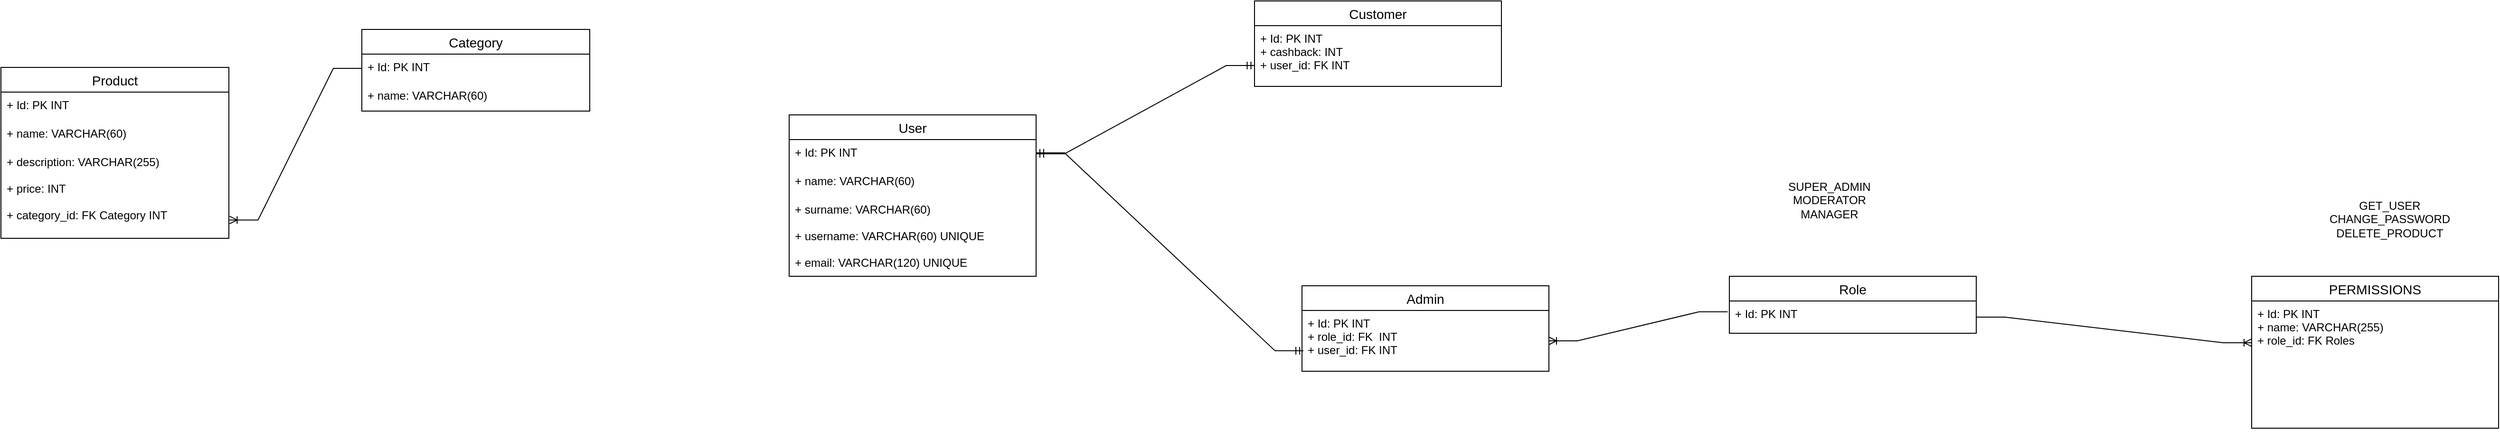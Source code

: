 <mxfile version="20.8.11" type="device"><diagram id="R2lEEEUBdFMjLlhIrx00" name="Page-1"><mxGraphModel dx="2868" dy="1752" grid="1" gridSize="10" guides="1" tooltips="1" connect="1" arrows="1" fold="1" page="1" pageScale="1" pageWidth="3300" pageHeight="4681" math="0" shadow="0" extFonts="Permanent Marker^https://fonts.googleapis.com/css?family=Permanent+Marker"><root><mxCell id="0"/><mxCell id="1" parent="0"/><mxCell id="marzGbEkHuQ79Rrurvvz-1" value="Product" style="swimlane;fontStyle=0;childLayout=stackLayout;horizontal=1;startSize=26;horizontalStack=0;resizeParent=1;resizeParentMax=0;resizeLast=0;collapsible=1;marginBottom=0;align=center;fontSize=14;" vertex="1" parent="1"><mxGeometry x="210" y="400" width="240" height="180" as="geometry"/></mxCell><mxCell id="marzGbEkHuQ79Rrurvvz-2" value="+ Id: PK INT" style="text;strokeColor=none;fillColor=none;spacingLeft=4;spacingRight=4;overflow=hidden;rotatable=0;points=[[0,0.5],[1,0.5]];portConstraint=eastwest;fontSize=12;" vertex="1" parent="marzGbEkHuQ79Rrurvvz-1"><mxGeometry y="26" width="240" height="30" as="geometry"/></mxCell><mxCell id="marzGbEkHuQ79Rrurvvz-3" value="+ name: VARCHAR(60)" style="text;strokeColor=none;fillColor=none;spacingLeft=4;spacingRight=4;overflow=hidden;rotatable=0;points=[[0,0.5],[1,0.5]];portConstraint=eastwest;fontSize=12;" vertex="1" parent="marzGbEkHuQ79Rrurvvz-1"><mxGeometry y="56" width="240" height="30" as="geometry"/></mxCell><mxCell id="marzGbEkHuQ79Rrurvvz-4" value="+ description: VARCHAR(255)&#10;&#10;+ price: INT&#10;&#10;+ category_id: FK Category INT" style="text;strokeColor=none;fillColor=none;spacingLeft=4;spacingRight=4;overflow=hidden;rotatable=0;points=[[0,0.5],[1,0.5]];portConstraint=eastwest;fontSize=12;" vertex="1" parent="marzGbEkHuQ79Rrurvvz-1"><mxGeometry y="86" width="240" height="94" as="geometry"/></mxCell><mxCell id="marzGbEkHuQ79Rrurvvz-5" value="Category" style="swimlane;fontStyle=0;childLayout=stackLayout;horizontal=1;startSize=26;horizontalStack=0;resizeParent=1;resizeParentMax=0;resizeLast=0;collapsible=1;marginBottom=0;align=center;fontSize=14;" vertex="1" parent="1"><mxGeometry x="590" y="360" width="240" height="86" as="geometry"/></mxCell><mxCell id="marzGbEkHuQ79Rrurvvz-6" value="+ Id: PK INT" style="text;strokeColor=none;fillColor=none;spacingLeft=4;spacingRight=4;overflow=hidden;rotatable=0;points=[[0,0.5],[1,0.5]];portConstraint=eastwest;fontSize=12;" vertex="1" parent="marzGbEkHuQ79Rrurvvz-5"><mxGeometry y="26" width="240" height="30" as="geometry"/></mxCell><mxCell id="marzGbEkHuQ79Rrurvvz-7" value="+ name: VARCHAR(60)" style="text;strokeColor=none;fillColor=none;spacingLeft=4;spacingRight=4;overflow=hidden;rotatable=0;points=[[0,0.5],[1,0.5]];portConstraint=eastwest;fontSize=12;" vertex="1" parent="marzGbEkHuQ79Rrurvvz-5"><mxGeometry y="56" width="240" height="30" as="geometry"/></mxCell><mxCell id="marzGbEkHuQ79Rrurvvz-9" value="" style="edgeStyle=entityRelationEdgeStyle;fontSize=12;html=1;endArrow=ERoneToMany;rounded=0;exitX=0;exitY=0.5;exitDx=0;exitDy=0;entryX=1.003;entryY=0.795;entryDx=0;entryDy=0;entryPerimeter=0;" edge="1" parent="1" source="marzGbEkHuQ79Rrurvvz-6" target="marzGbEkHuQ79Rrurvvz-4"><mxGeometry width="100" height="100" relative="1" as="geometry"><mxPoint x="510" y="550" as="sourcePoint"/><mxPoint x="490" y="540" as="targetPoint"/></mxGeometry></mxCell><mxCell id="marzGbEkHuQ79Rrurvvz-11" value="User" style="swimlane;fontStyle=0;childLayout=stackLayout;horizontal=1;startSize=26;horizontalStack=0;resizeParent=1;resizeParentMax=0;resizeLast=0;collapsible=1;marginBottom=0;align=center;fontSize=14;" vertex="1" parent="1"><mxGeometry x="1040" y="450" width="260" height="170" as="geometry"/></mxCell><mxCell id="marzGbEkHuQ79Rrurvvz-12" value="+ Id: PK INT" style="text;strokeColor=none;fillColor=none;spacingLeft=4;spacingRight=4;overflow=hidden;rotatable=0;points=[[0,0.5],[1,0.5]];portConstraint=eastwest;fontSize=12;" vertex="1" parent="marzGbEkHuQ79Rrurvvz-11"><mxGeometry y="26" width="260" height="30" as="geometry"/></mxCell><mxCell id="marzGbEkHuQ79Rrurvvz-13" value="+ name: VARCHAR(60)" style="text;strokeColor=none;fillColor=none;spacingLeft=4;spacingRight=4;overflow=hidden;rotatable=0;points=[[0,0.5],[1,0.5]];portConstraint=eastwest;fontSize=12;" vertex="1" parent="marzGbEkHuQ79Rrurvvz-11"><mxGeometry y="56" width="260" height="30" as="geometry"/></mxCell><mxCell id="marzGbEkHuQ79Rrurvvz-14" value="+ surname: VARCHAR(60)&#10;&#10;+ username: VARCHAR(60) UNIQUE&#10;&#10;+ email: VARCHAR(120) UNIQUE" style="text;strokeColor=none;fillColor=none;spacingLeft=4;spacingRight=4;overflow=hidden;rotatable=0;points=[[0,0.5],[1,0.5]];portConstraint=eastwest;fontSize=12;" vertex="1" parent="marzGbEkHuQ79Rrurvvz-11"><mxGeometry y="86" width="260" height="84" as="geometry"/></mxCell><mxCell id="marzGbEkHuQ79Rrurvvz-15" value="Customer" style="swimlane;fontStyle=0;childLayout=stackLayout;horizontal=1;startSize=26;horizontalStack=0;resizeParent=1;resizeParentMax=0;resizeLast=0;collapsible=1;marginBottom=0;align=center;fontSize=14;" vertex="1" parent="1"><mxGeometry x="1530" y="330" width="260" height="90" as="geometry"/></mxCell><mxCell id="marzGbEkHuQ79Rrurvvz-16" value="+ Id: PK INT&#10;+ cashback: INT&#10;+ user_id: FK INT&#10;" style="text;strokeColor=none;fillColor=none;spacingLeft=4;spacingRight=4;overflow=hidden;rotatable=0;points=[[0,0.5],[1,0.5]];portConstraint=eastwest;fontSize=12;" vertex="1" parent="marzGbEkHuQ79Rrurvvz-15"><mxGeometry y="26" width="260" height="64" as="geometry"/></mxCell><mxCell id="marzGbEkHuQ79Rrurvvz-19" value="" style="edgeStyle=entityRelationEdgeStyle;fontSize=12;html=1;endArrow=ERmandOne;startArrow=ERmandOne;rounded=0;exitX=1;exitY=0.5;exitDx=0;exitDy=0;entryX=0.001;entryY=0.657;entryDx=0;entryDy=0;entryPerimeter=0;" edge="1" parent="1" source="marzGbEkHuQ79Rrurvvz-12" target="marzGbEkHuQ79Rrurvvz-16"><mxGeometry width="100" height="100" relative="1" as="geometry"><mxPoint x="1410" y="520" as="sourcePoint"/><mxPoint x="1510" y="420" as="targetPoint"/></mxGeometry></mxCell><mxCell id="marzGbEkHuQ79Rrurvvz-20" value="Admin" style="swimlane;fontStyle=0;childLayout=stackLayout;horizontal=1;startSize=26;horizontalStack=0;resizeParent=1;resizeParentMax=0;resizeLast=0;collapsible=1;marginBottom=0;align=center;fontSize=14;" vertex="1" parent="1"><mxGeometry x="1580" y="630" width="260" height="90" as="geometry"/></mxCell><mxCell id="marzGbEkHuQ79Rrurvvz-21" value="+ Id: PK INT&#10;+ role_id: FK  INT&#10;+ user_id: FK INT&#10;" style="text;strokeColor=none;fillColor=none;spacingLeft=4;spacingRight=4;overflow=hidden;rotatable=0;points=[[0,0.5],[1,0.5]];portConstraint=eastwest;fontSize=12;" vertex="1" parent="marzGbEkHuQ79Rrurvvz-20"><mxGeometry y="26" width="260" height="64" as="geometry"/></mxCell><mxCell id="marzGbEkHuQ79Rrurvvz-22" value="" style="edgeStyle=entityRelationEdgeStyle;fontSize=12;html=1;endArrow=ERmandOne;startArrow=ERmandOne;rounded=0;entryX=0.006;entryY=0.663;entryDx=0;entryDy=0;entryPerimeter=0;" edge="1" parent="1" target="marzGbEkHuQ79Rrurvvz-21"><mxGeometry width="100" height="100" relative="1" as="geometry"><mxPoint x="1300" y="490" as="sourcePoint"/><mxPoint x="1530" y="720" as="targetPoint"/></mxGeometry></mxCell><mxCell id="marzGbEkHuQ79Rrurvvz-26" value="Role" style="swimlane;fontStyle=0;childLayout=stackLayout;horizontal=1;startSize=26;horizontalStack=0;resizeParent=1;resizeParentMax=0;resizeLast=0;collapsible=1;marginBottom=0;align=center;fontSize=14;" vertex="1" parent="1"><mxGeometry x="2030" y="620" width="260" height="60" as="geometry"/></mxCell><mxCell id="marzGbEkHuQ79Rrurvvz-27" value="+ Id: PK INT" style="text;strokeColor=none;fillColor=none;spacingLeft=4;spacingRight=4;overflow=hidden;rotatable=0;points=[[0,0.5],[1,0.5]];portConstraint=eastwest;fontSize=12;" vertex="1" parent="marzGbEkHuQ79Rrurvvz-26"><mxGeometry y="26" width="260" height="34" as="geometry"/></mxCell><mxCell id="marzGbEkHuQ79Rrurvvz-28" value="SUPER_ADMIN&lt;br&gt;MODERATOR&lt;br&gt;MANAGER&lt;br&gt;" style="text;html=1;align=center;verticalAlign=middle;resizable=0;points=[];autosize=1;strokeColor=none;fillColor=none;" vertex="1" parent="1"><mxGeometry x="2080" y="510" width="110" height="60" as="geometry"/></mxCell><mxCell id="marzGbEkHuQ79Rrurvvz-29" value="" style="edgeStyle=entityRelationEdgeStyle;fontSize=12;html=1;endArrow=ERoneToMany;rounded=0;entryX=1;entryY=0.5;entryDx=0;entryDy=0;exitX=-0.007;exitY=0.335;exitDx=0;exitDy=0;exitPerimeter=0;" edge="1" parent="1" source="marzGbEkHuQ79Rrurvvz-27" target="marzGbEkHuQ79Rrurvvz-21"><mxGeometry width="100" height="100" relative="1" as="geometry"><mxPoint x="1770" y="840" as="sourcePoint"/><mxPoint x="1870" y="740" as="targetPoint"/></mxGeometry></mxCell><mxCell id="marzGbEkHuQ79Rrurvvz-30" value="PERMISSIONS" style="swimlane;fontStyle=0;childLayout=stackLayout;horizontal=1;startSize=26;horizontalStack=0;resizeParent=1;resizeParentMax=0;resizeLast=0;collapsible=1;marginBottom=0;align=center;fontSize=14;" vertex="1" parent="1"><mxGeometry x="2580" y="620" width="260" height="160" as="geometry"/></mxCell><mxCell id="marzGbEkHuQ79Rrurvvz-31" value="+ Id: PK INT&#10;+ name: VARCHAR(255)&#10;+ role_id: FK Roles  " style="text;strokeColor=none;fillColor=none;spacingLeft=4;spacingRight=4;overflow=hidden;rotatable=0;points=[[0,0.5],[1,0.5]];portConstraint=eastwest;fontSize=12;" vertex="1" parent="marzGbEkHuQ79Rrurvvz-30"><mxGeometry y="26" width="260" height="134" as="geometry"/></mxCell><mxCell id="marzGbEkHuQ79Rrurvvz-32" value="GET_USER&lt;br&gt;CHANGE_PASSWORD&lt;br&gt;DELETE_PRODUCT" style="text;html=1;align=center;verticalAlign=middle;resizable=0;points=[];autosize=1;strokeColor=none;fillColor=none;" vertex="1" parent="1"><mxGeometry x="2650" y="530" width="150" height="60" as="geometry"/></mxCell><mxCell id="marzGbEkHuQ79Rrurvvz-33" value="" style="edgeStyle=entityRelationEdgeStyle;fontSize=12;html=1;endArrow=ERoneToMany;rounded=0;exitX=1;exitY=0.5;exitDx=0;exitDy=0;entryX=0;entryY=0.328;entryDx=0;entryDy=0;entryPerimeter=0;" edge="1" parent="1" source="marzGbEkHuQ79Rrurvvz-27" target="marzGbEkHuQ79Rrurvvz-31"><mxGeometry width="100" height="100" relative="1" as="geometry"><mxPoint x="2350" y="750" as="sourcePoint"/><mxPoint x="2450" y="650" as="targetPoint"/></mxGeometry></mxCell></root></mxGraphModel></diagram></mxfile>